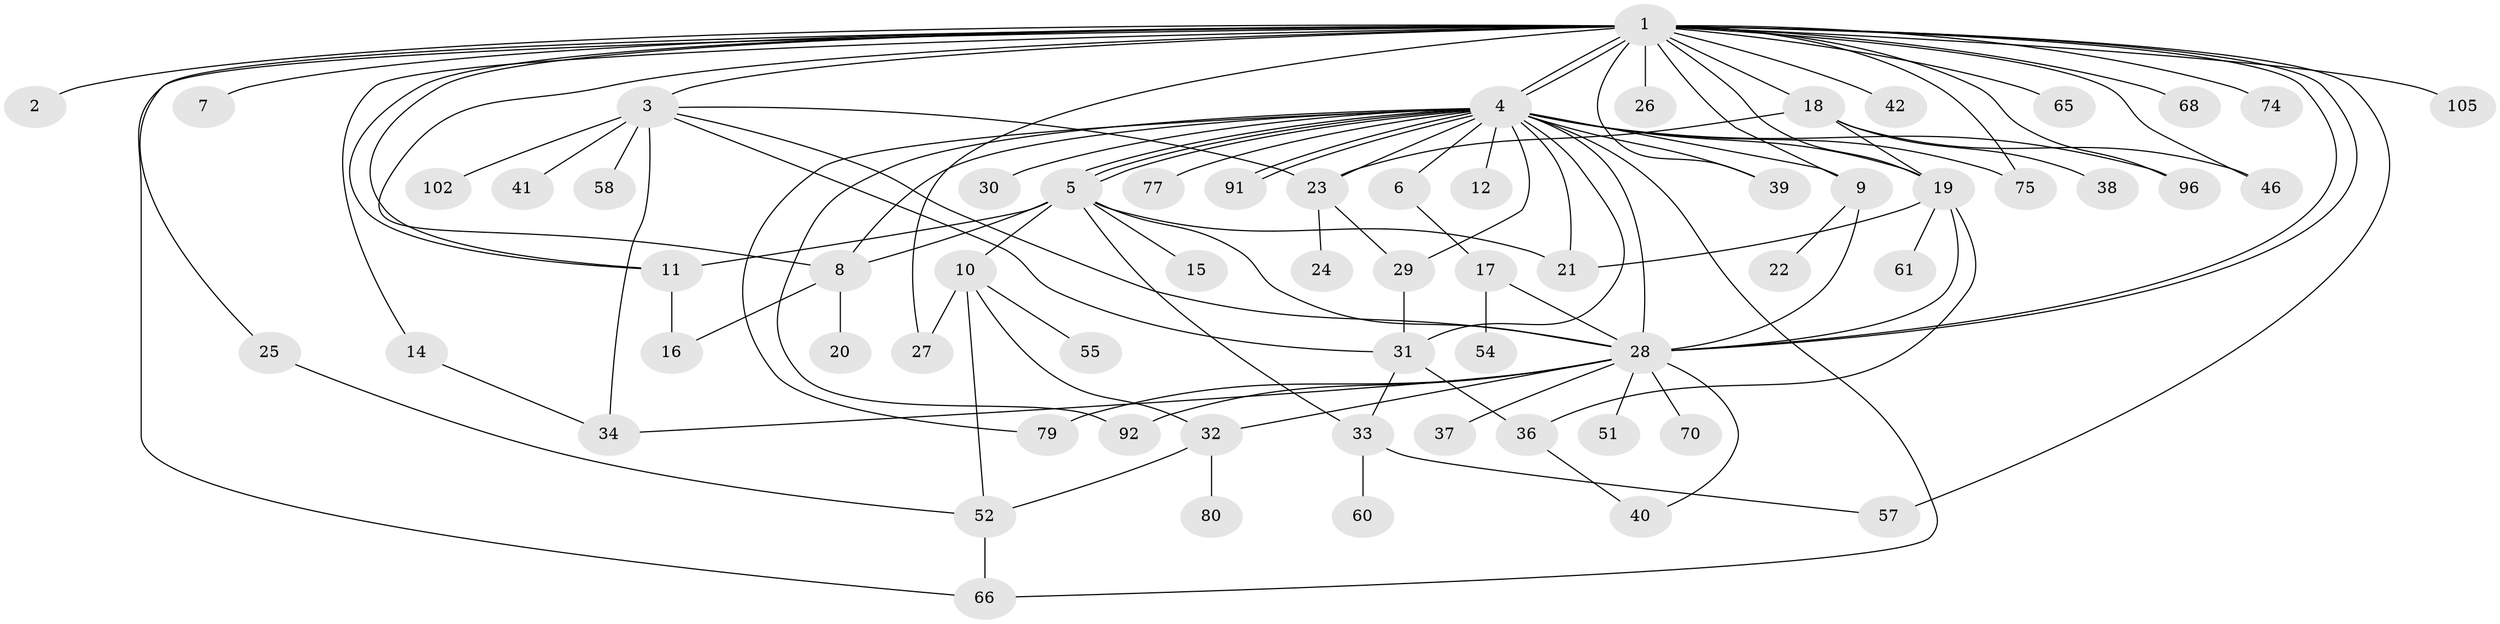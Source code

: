 // original degree distribution, {29: 0.009523809523809525, 1: 0.41904761904761906, 8: 0.009523809523809525, 30: 0.009523809523809525, 10: 0.01904761904761905, 2: 0.2571428571428571, 7: 0.02857142857142857, 4: 0.09523809523809523, 5: 0.0380952380952381, 3: 0.08571428571428572, 6: 0.01904761904761905, 9: 0.009523809523809525}
// Generated by graph-tools (version 1.1) at 2025/18/03/04/25 18:18:19]
// undirected, 63 vertices, 106 edges
graph export_dot {
graph [start="1"]
  node [color=gray90,style=filled];
  1;
  2;
  3;
  4;
  5 [super="+100+101"];
  6;
  7;
  8 [super="+44+13"];
  9;
  10;
  11 [super="+88+69+64"];
  12;
  14;
  15;
  16;
  17;
  18 [super="+103"];
  19 [super="+82+73+95+35"];
  20;
  21;
  22;
  23 [super="+85+71+83+87"];
  24;
  25;
  26;
  27 [super="+56+86"];
  28 [super="+45"];
  29;
  30;
  31 [super="+78+50+59"];
  32;
  33;
  34 [super="+47"];
  36 [super="+99+49"];
  37;
  38;
  39 [super="+67+62"];
  40 [super="+63"];
  41;
  42;
  46;
  51;
  52;
  54;
  55;
  57;
  58;
  60;
  61;
  65;
  66 [super="+84+72"];
  68;
  70;
  74;
  75;
  77;
  79;
  80;
  91;
  92;
  96 [super="+97"];
  102;
  105;
  1 -- 2;
  1 -- 3;
  1 -- 4;
  1 -- 4;
  1 -- 7;
  1 -- 8;
  1 -- 9;
  1 -- 11;
  1 -- 11;
  1 -- 14;
  1 -- 18;
  1 -- 25;
  1 -- 26;
  1 -- 28;
  1 -- 28;
  1 -- 39 [weight=2];
  1 -- 42;
  1 -- 46;
  1 -- 57;
  1 -- 65;
  1 -- 66;
  1 -- 68;
  1 -- 74;
  1 -- 75;
  1 -- 96;
  1 -- 105;
  1 -- 19;
  1 -- 27;
  3 -- 31;
  3 -- 41;
  3 -- 58;
  3 -- 102;
  3 -- 23;
  3 -- 28;
  3 -- 34;
  4 -- 5 [weight=2];
  4 -- 5;
  4 -- 5;
  4 -- 6;
  4 -- 8 [weight=2];
  4 -- 9;
  4 -- 12;
  4 -- 19 [weight=2];
  4 -- 21;
  4 -- 23;
  4 -- 28 [weight=3];
  4 -- 29;
  4 -- 30;
  4 -- 31;
  4 -- 39;
  4 -- 75;
  4 -- 77;
  4 -- 79;
  4 -- 91;
  4 -- 91;
  4 -- 92;
  4 -- 66;
  4 -- 96;
  5 -- 10;
  5 -- 15;
  5 -- 21;
  5 -- 33;
  5 -- 8;
  5 -- 28;
  5 -- 11;
  6 -- 17;
  8 -- 16;
  8 -- 20;
  9 -- 22;
  9 -- 28;
  10 -- 27;
  10 -- 32;
  10 -- 52;
  10 -- 55;
  11 -- 16;
  14 -- 34;
  17 -- 54;
  17 -- 28;
  18 -- 38;
  18 -- 46;
  18 -- 23;
  18 -- 19;
  19 -- 21;
  19 -- 28;
  19 -- 36;
  19 -- 61;
  23 -- 24;
  23 -- 29;
  25 -- 52;
  28 -- 37;
  28 -- 51;
  28 -- 79;
  28 -- 32;
  28 -- 70;
  28 -- 40;
  28 -- 92;
  28 -- 34;
  29 -- 31 [weight=2];
  31 -- 33;
  31 -- 36 [weight=2];
  32 -- 52;
  32 -- 80;
  33 -- 57;
  33 -- 60;
  36 -- 40;
  52 -- 66;
}
